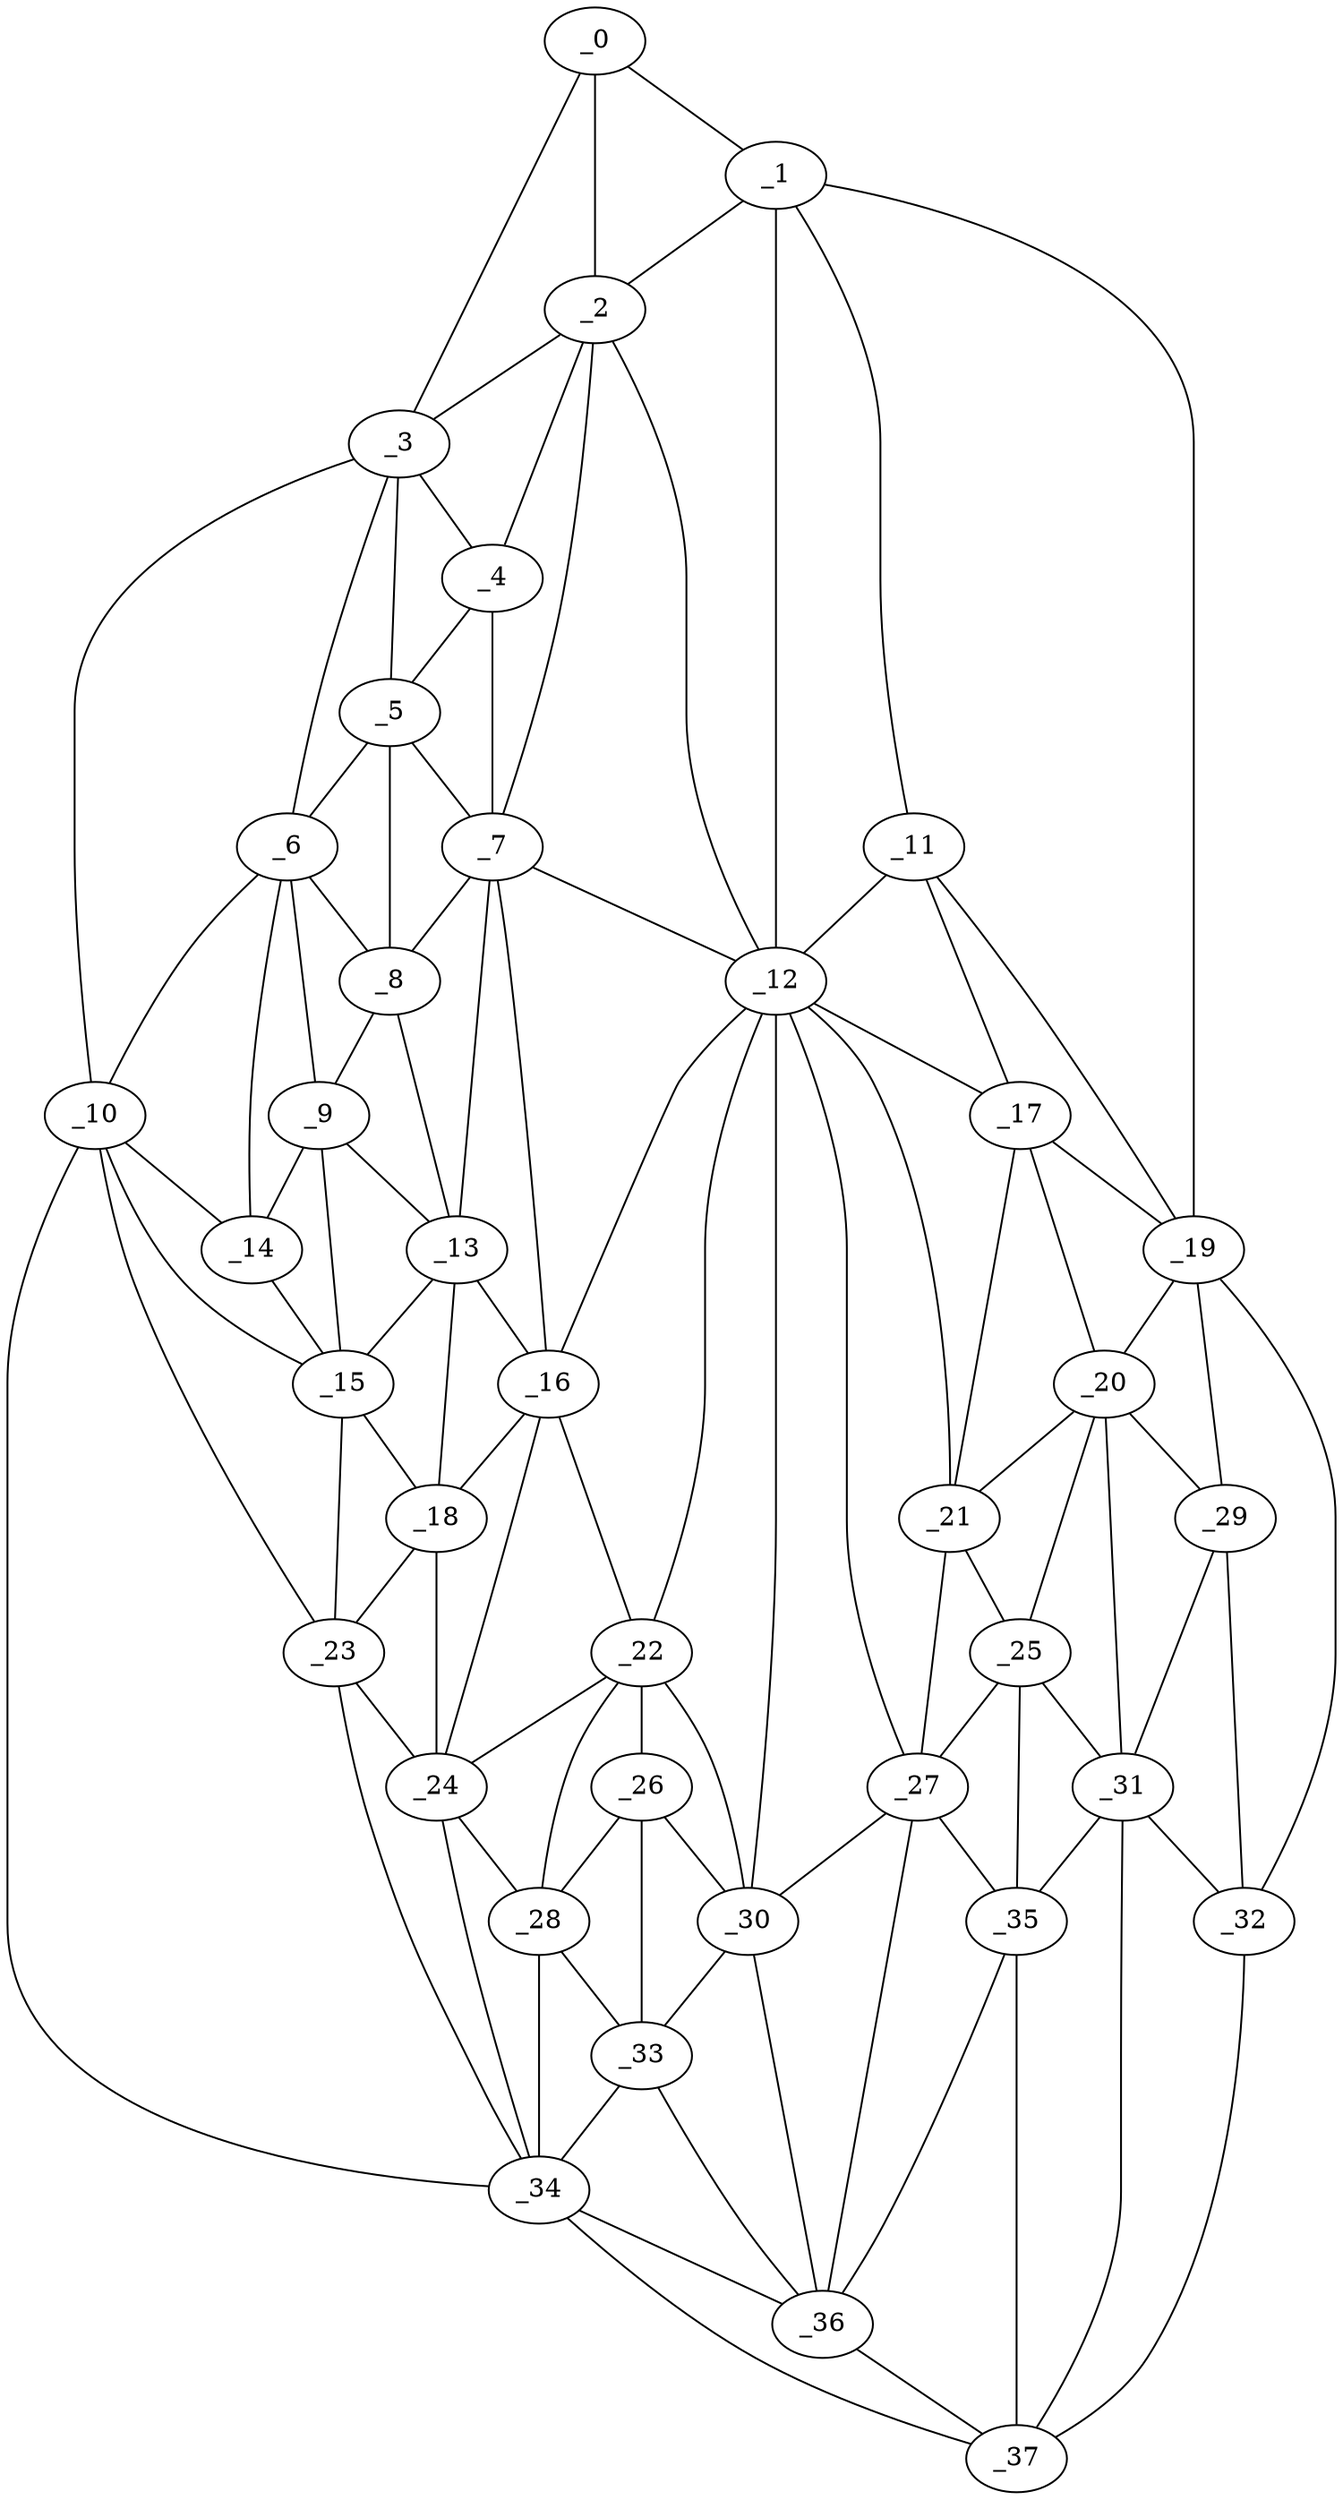 graph "obj57__125.gxl" {
	_0	 [x=20,
		y=74];
	_1	 [x=21,
		y=68];
	_0 -- _1	 [valence=1];
	_2	 [x=25,
		y=81];
	_0 -- _2	 [valence=2];
	_3	 [x=29,
		y=99];
	_0 -- _3	 [valence=1];
	_1 -- _2	 [valence=1];
	_11	 [x=55,
		y=38];
	_1 -- _11	 [valence=1];
	_12	 [x=55,
		y=47];
	_1 -- _12	 [valence=2];
	_19	 [x=76,
		y=2];
	_1 -- _19	 [valence=1];
	_2 -- _3	 [valence=2];
	_4	 [x=31,
		y=93];
	_2 -- _4	 [valence=2];
	_7	 [x=44,
		y=93];
	_2 -- _7	 [valence=1];
	_2 -- _12	 [valence=2];
	_3 -- _4	 [valence=1];
	_5	 [x=40,
		y=101];
	_3 -- _5	 [valence=2];
	_6	 [x=42,
		y=111];
	_3 -- _6	 [valence=2];
	_10	 [x=53,
		y=125];
	_3 -- _10	 [valence=1];
	_4 -- _5	 [valence=2];
	_4 -- _7	 [valence=1];
	_5 -- _6	 [valence=2];
	_5 -- _7	 [valence=1];
	_8	 [x=46,
		y=102];
	_5 -- _8	 [valence=2];
	_6 -- _8	 [valence=1];
	_9	 [x=48,
		y=108];
	_6 -- _9	 [valence=2];
	_6 -- _10	 [valence=1];
	_14	 [x=57,
		y=115];
	_6 -- _14	 [valence=2];
	_7 -- _8	 [valence=2];
	_7 -- _12	 [valence=2];
	_13	 [x=57,
		y=92];
	_7 -- _13	 [valence=2];
	_16	 [x=66,
		y=86];
	_7 -- _16	 [valence=2];
	_8 -- _9	 [valence=1];
	_8 -- _13	 [valence=1];
	_9 -- _13	 [valence=1];
	_9 -- _14	 [valence=1];
	_15	 [x=63,
		y=112];
	_9 -- _15	 [valence=2];
	_10 -- _14	 [valence=2];
	_10 -- _15	 [valence=2];
	_23	 [x=82,
		y=101];
	_10 -- _23	 [valence=2];
	_34	 [x=101,
		y=98];
	_10 -- _34	 [valence=1];
	_11 -- _12	 [valence=1];
	_17	 [x=68,
		y=30];
	_11 -- _17	 [valence=2];
	_11 -- _19	 [valence=2];
	_12 -- _16	 [valence=2];
	_12 -- _17	 [valence=2];
	_21	 [x=78,
		y=31];
	_12 -- _21	 [valence=2];
	_22	 [x=82,
		y=73];
	_12 -- _22	 [valence=2];
	_27	 [x=92,
		y=42];
	_12 -- _27	 [valence=1];
	_30	 [x=94,
		y=56];
	_12 -- _30	 [valence=2];
	_13 -- _15	 [valence=2];
	_13 -- _16	 [valence=2];
	_18	 [x=74,
		y=100];
	_13 -- _18	 [valence=2];
	_14 -- _15	 [valence=1];
	_15 -- _18	 [valence=1];
	_15 -- _23	 [valence=2];
	_16 -- _18	 [valence=1];
	_16 -- _22	 [valence=1];
	_24	 [x=88,
		y=97];
	_16 -- _24	 [valence=2];
	_17 -- _19	 [valence=1];
	_20	 [x=77,
		y=13];
	_17 -- _20	 [valence=2];
	_17 -- _21	 [valence=2];
	_18 -- _23	 [valence=1];
	_18 -- _24	 [valence=2];
	_19 -- _20	 [valence=2];
	_29	 [x=94,
		y=9];
	_19 -- _29	 [valence=2];
	_32	 [x=100,
		y=6];
	_19 -- _32	 [valence=1];
	_20 -- _21	 [valence=2];
	_25	 [x=90,
		y=33];
	_20 -- _25	 [valence=2];
	_20 -- _29	 [valence=2];
	_31	 [x=98,
		y=18];
	_20 -- _31	 [valence=2];
	_21 -- _25	 [valence=2];
	_21 -- _27	 [valence=1];
	_22 -- _24	 [valence=2];
	_26	 [x=91,
		y=73];
	_22 -- _26	 [valence=2];
	_28	 [x=93,
		y=84];
	_22 -- _28	 [valence=2];
	_22 -- _30	 [valence=1];
	_23 -- _24	 [valence=2];
	_23 -- _34	 [valence=2];
	_24 -- _28	 [valence=2];
	_24 -- _34	 [valence=2];
	_25 -- _27	 [valence=2];
	_25 -- _31	 [valence=1];
	_35	 [x=102,
		y=36];
	_25 -- _35	 [valence=2];
	_26 -- _28	 [valence=2];
	_26 -- _30	 [valence=2];
	_33	 [x=101,
		y=73];
	_26 -- _33	 [valence=2];
	_27 -- _30	 [valence=2];
	_27 -- _35	 [valence=2];
	_36	 [x=108,
		y=51];
	_27 -- _36	 [valence=2];
	_28 -- _33	 [valence=2];
	_28 -- _34	 [valence=1];
	_29 -- _31	 [valence=1];
	_29 -- _32	 [valence=1];
	_30 -- _33	 [valence=2];
	_30 -- _36	 [valence=1];
	_31 -- _32	 [valence=2];
	_31 -- _35	 [valence=1];
	_37	 [x=114,
		y=39];
	_31 -- _37	 [valence=1];
	_32 -- _37	 [valence=1];
	_33 -- _34	 [valence=2];
	_33 -- _36	 [valence=1];
	_34 -- _36	 [valence=1];
	_34 -- _37	 [valence=1];
	_35 -- _36	 [valence=2];
	_35 -- _37	 [valence=2];
	_36 -- _37	 [valence=1];
}
